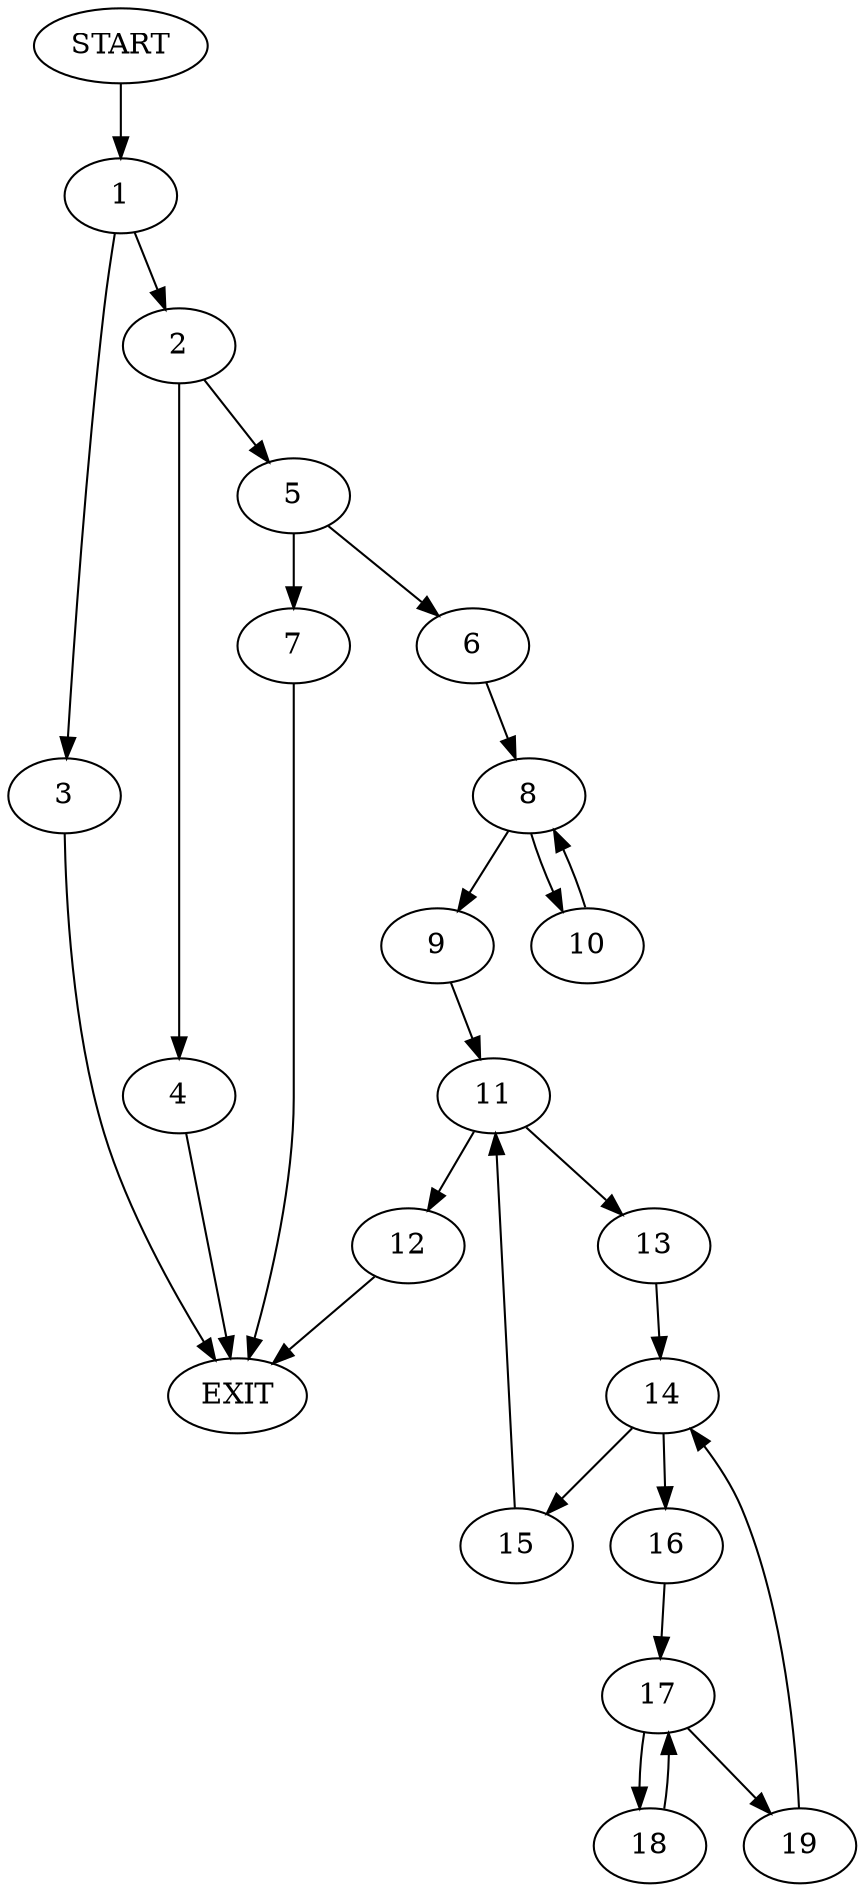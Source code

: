 digraph {
0 [label="START"]
20 [label="EXIT"]
0 -> 1
1 -> 2
1 -> 3
3 -> 20
2 -> 4
2 -> 5
5 -> 6
5 -> 7
4 -> 20
7 -> 20
6 -> 8
8 -> 9
8 -> 10
9 -> 11
10 -> 8
11 -> 12
11 -> 13
13 -> 14
12 -> 20
14 -> 15
14 -> 16
15 -> 11
16 -> 17
17 -> 18
17 -> 19
18 -> 17
19 -> 14
}
